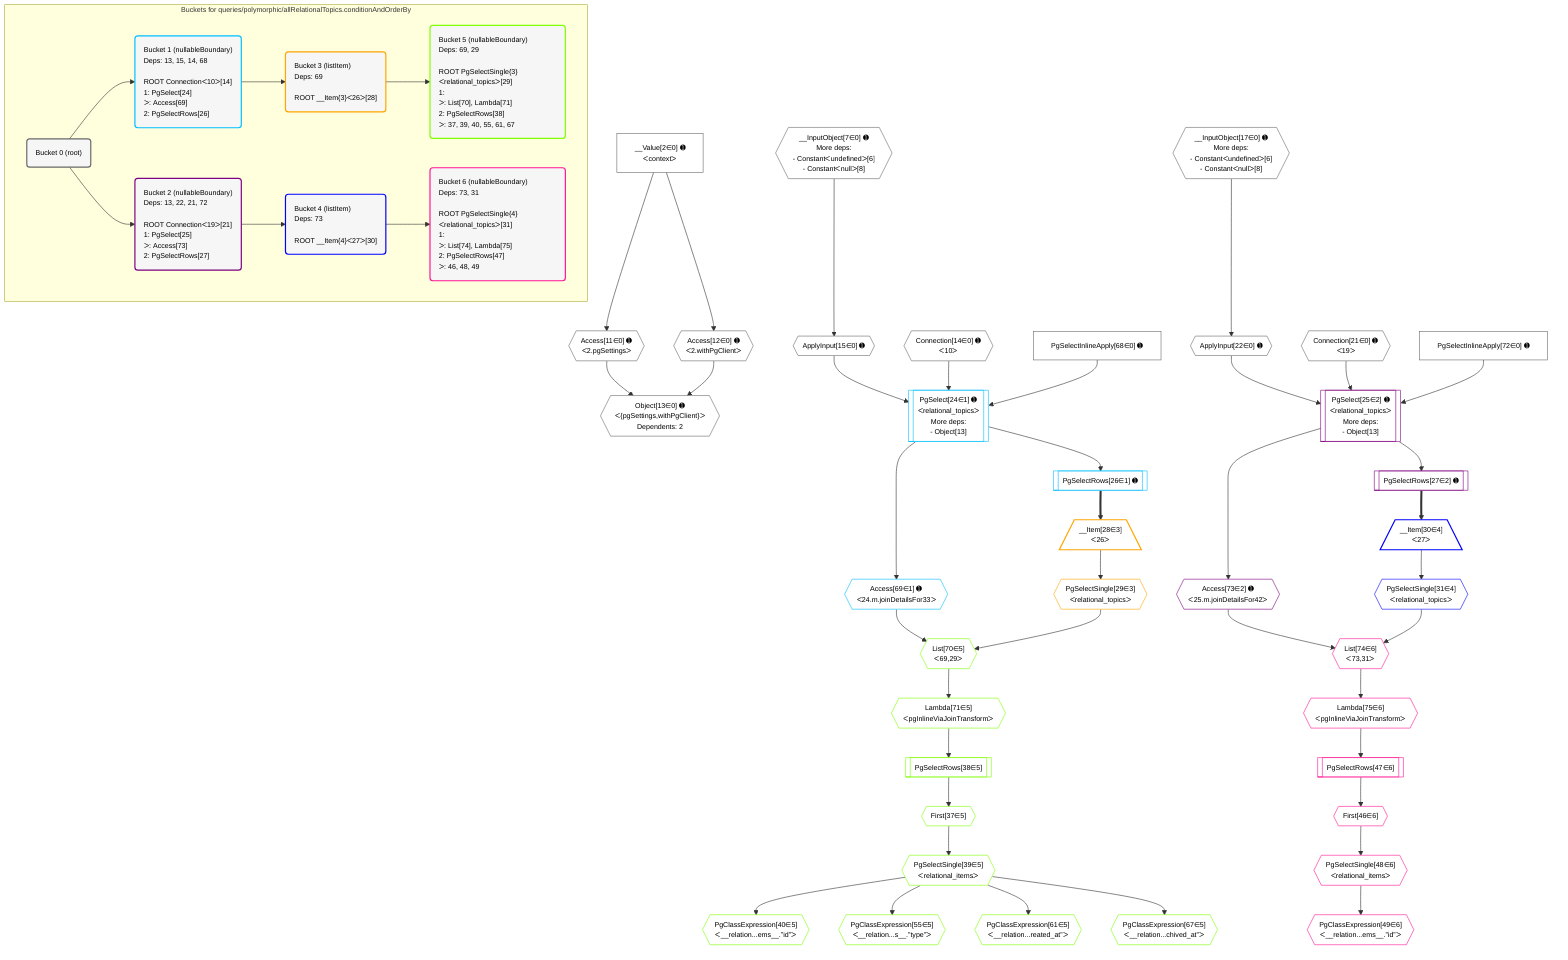 %%{init: {'themeVariables': { 'fontSize': '12px'}}}%%
graph TD
    classDef path fill:#eee,stroke:#000,color:#000
    classDef plan fill:#fff,stroke-width:1px,color:#000
    classDef itemplan fill:#fff,stroke-width:2px,color:#000
    classDef unbatchedplan fill:#dff,stroke-width:1px,color:#000
    classDef sideeffectplan fill:#fcc,stroke-width:2px,color:#000
    classDef bucket fill:#f6f6f6,color:#000,stroke-width:2px,text-align:left

    subgraph "Buckets for queries/polymorphic/allRelationalTopics.conditionAndOrderBy"
    Bucket0("Bucket 0 (root)"):::bucket
    Bucket1("Bucket 1 (nullableBoundary)<br />Deps: 13, 15, 14, 68<br /><br />ROOT Connectionᐸ10ᐳ[14]<br />1: PgSelect[24]<br />ᐳ: Access[69]<br />2: PgSelectRows[26]"):::bucket
    Bucket2("Bucket 2 (nullableBoundary)<br />Deps: 13, 22, 21, 72<br /><br />ROOT Connectionᐸ19ᐳ[21]<br />1: PgSelect[25]<br />ᐳ: Access[73]<br />2: PgSelectRows[27]"):::bucket
    Bucket3("Bucket 3 (listItem)<br />Deps: 69<br /><br />ROOT __Item{3}ᐸ26ᐳ[28]"):::bucket
    Bucket4("Bucket 4 (listItem)<br />Deps: 73<br /><br />ROOT __Item{4}ᐸ27ᐳ[30]"):::bucket
    Bucket5("Bucket 5 (nullableBoundary)<br />Deps: 69, 29<br /><br />ROOT PgSelectSingle{3}ᐸrelational_topicsᐳ[29]<br />1: <br />ᐳ: List[70], Lambda[71]<br />2: PgSelectRows[38]<br />ᐳ: 37, 39, 40, 55, 61, 67"):::bucket
    Bucket6("Bucket 6 (nullableBoundary)<br />Deps: 73, 31<br /><br />ROOT PgSelectSingle{4}ᐸrelational_topicsᐳ[31]<br />1: <br />ᐳ: List[74], Lambda[75]<br />2: PgSelectRows[47]<br />ᐳ: 46, 48, 49"):::bucket
    end
    Bucket0 --> Bucket1 & Bucket2
    Bucket1 --> Bucket3
    Bucket2 --> Bucket4
    Bucket3 --> Bucket5
    Bucket4 --> Bucket6

    %% plan dependencies
    __InputObject7{{"__InputObject[7∈0] ➊<br />More deps:<br />- Constantᐸundefinedᐳ[6]<br />- Constantᐸnullᐳ[8]"}}:::plan
    Object13{{"Object[13∈0] ➊<br />ᐸ{pgSettings,withPgClient}ᐳ<br />Dependents: 2"}}:::plan
    Access11{{"Access[11∈0] ➊<br />ᐸ2.pgSettingsᐳ"}}:::plan
    Access12{{"Access[12∈0] ➊<br />ᐸ2.withPgClientᐳ"}}:::plan
    Access11 & Access12 --> Object13
    __InputObject17{{"__InputObject[17∈0] ➊<br />More deps:<br />- Constantᐸundefinedᐳ[6]<br />- Constantᐸnullᐳ[8]"}}:::plan
    __Value2["__Value[2∈0] ➊<br />ᐸcontextᐳ"]:::plan
    __Value2 --> Access11
    __Value2 --> Access12
    ApplyInput15{{"ApplyInput[15∈0] ➊"}}:::plan
    __InputObject7 --> ApplyInput15
    ApplyInput22{{"ApplyInput[22∈0] ➊"}}:::plan
    __InputObject17 --> ApplyInput22
    Connection14{{"Connection[14∈0] ➊<br />ᐸ10ᐳ"}}:::plan
    Connection21{{"Connection[21∈0] ➊<br />ᐸ19ᐳ"}}:::plan
    PgSelectInlineApply68["PgSelectInlineApply[68∈0] ➊"]:::plan
    PgSelectInlineApply72["PgSelectInlineApply[72∈0] ➊"]:::plan
    PgSelect24[["PgSelect[24∈1] ➊<br />ᐸrelational_topicsᐳ<br />More deps:<br />- Object[13]"]]:::plan
    ApplyInput15 & Connection14 & PgSelectInlineApply68 --> PgSelect24
    PgSelectRows26[["PgSelectRows[26∈1] ➊"]]:::plan
    PgSelect24 --> PgSelectRows26
    Access69{{"Access[69∈1] ➊<br />ᐸ24.m.joinDetailsFor33ᐳ"}}:::plan
    PgSelect24 --> Access69
    PgSelect25[["PgSelect[25∈2] ➊<br />ᐸrelational_topicsᐳ<br />More deps:<br />- Object[13]"]]:::plan
    ApplyInput22 & Connection21 & PgSelectInlineApply72 --> PgSelect25
    PgSelectRows27[["PgSelectRows[27∈2] ➊"]]:::plan
    PgSelect25 --> PgSelectRows27
    Access73{{"Access[73∈2] ➊<br />ᐸ25.m.joinDetailsFor42ᐳ"}}:::plan
    PgSelect25 --> Access73
    __Item28[/"__Item[28∈3]<br />ᐸ26ᐳ"\]:::itemplan
    PgSelectRows26 ==> __Item28
    PgSelectSingle29{{"PgSelectSingle[29∈3]<br />ᐸrelational_topicsᐳ"}}:::plan
    __Item28 --> PgSelectSingle29
    __Item30[/"__Item[30∈4]<br />ᐸ27ᐳ"\]:::itemplan
    PgSelectRows27 ==> __Item30
    PgSelectSingle31{{"PgSelectSingle[31∈4]<br />ᐸrelational_topicsᐳ"}}:::plan
    __Item30 --> PgSelectSingle31
    List70{{"List[70∈5]<br />ᐸ69,29ᐳ"}}:::plan
    Access69 & PgSelectSingle29 --> List70
    First37{{"First[37∈5]"}}:::plan
    PgSelectRows38[["PgSelectRows[38∈5]"]]:::plan
    PgSelectRows38 --> First37
    Lambda71{{"Lambda[71∈5]<br />ᐸpgInlineViaJoinTransformᐳ"}}:::plan
    Lambda71 --> PgSelectRows38
    PgSelectSingle39{{"PgSelectSingle[39∈5]<br />ᐸrelational_itemsᐳ"}}:::plan
    First37 --> PgSelectSingle39
    PgClassExpression40{{"PgClassExpression[40∈5]<br />ᐸ__relation...ems__.”id”ᐳ"}}:::plan
    PgSelectSingle39 --> PgClassExpression40
    PgClassExpression55{{"PgClassExpression[55∈5]<br />ᐸ__relation...s__.”type”ᐳ"}}:::plan
    PgSelectSingle39 --> PgClassExpression55
    PgClassExpression61{{"PgClassExpression[61∈5]<br />ᐸ__relation...reated_at”ᐳ"}}:::plan
    PgSelectSingle39 --> PgClassExpression61
    PgClassExpression67{{"PgClassExpression[67∈5]<br />ᐸ__relation...chived_at”ᐳ"}}:::plan
    PgSelectSingle39 --> PgClassExpression67
    List70 --> Lambda71
    List74{{"List[74∈6]<br />ᐸ73,31ᐳ"}}:::plan
    Access73 & PgSelectSingle31 --> List74
    First46{{"First[46∈6]"}}:::plan
    PgSelectRows47[["PgSelectRows[47∈6]"]]:::plan
    PgSelectRows47 --> First46
    Lambda75{{"Lambda[75∈6]<br />ᐸpgInlineViaJoinTransformᐳ"}}:::plan
    Lambda75 --> PgSelectRows47
    PgSelectSingle48{{"PgSelectSingle[48∈6]<br />ᐸrelational_itemsᐳ"}}:::plan
    First46 --> PgSelectSingle48
    PgClassExpression49{{"PgClassExpression[49∈6]<br />ᐸ__relation...ems__.”id”ᐳ"}}:::plan
    PgSelectSingle48 --> PgClassExpression49
    List74 --> Lambda75

    %% define steps
    classDef bucket0 stroke:#696969
    class Bucket0,__Value2,__InputObject7,Access11,Access12,Object13,Connection14,ApplyInput15,__InputObject17,Connection21,ApplyInput22,PgSelectInlineApply68,PgSelectInlineApply72 bucket0
    classDef bucket1 stroke:#00bfff
    class Bucket1,PgSelect24,PgSelectRows26,Access69 bucket1
    classDef bucket2 stroke:#7f007f
    class Bucket2,PgSelect25,PgSelectRows27,Access73 bucket2
    classDef bucket3 stroke:#ffa500
    class Bucket3,__Item28,PgSelectSingle29 bucket3
    classDef bucket4 stroke:#0000ff
    class Bucket4,__Item30,PgSelectSingle31 bucket4
    classDef bucket5 stroke:#7fff00
    class Bucket5,First37,PgSelectRows38,PgSelectSingle39,PgClassExpression40,PgClassExpression55,PgClassExpression61,PgClassExpression67,List70,Lambda71 bucket5
    classDef bucket6 stroke:#ff1493
    class Bucket6,First46,PgSelectRows47,PgSelectSingle48,PgClassExpression49,List74,Lambda75 bucket6